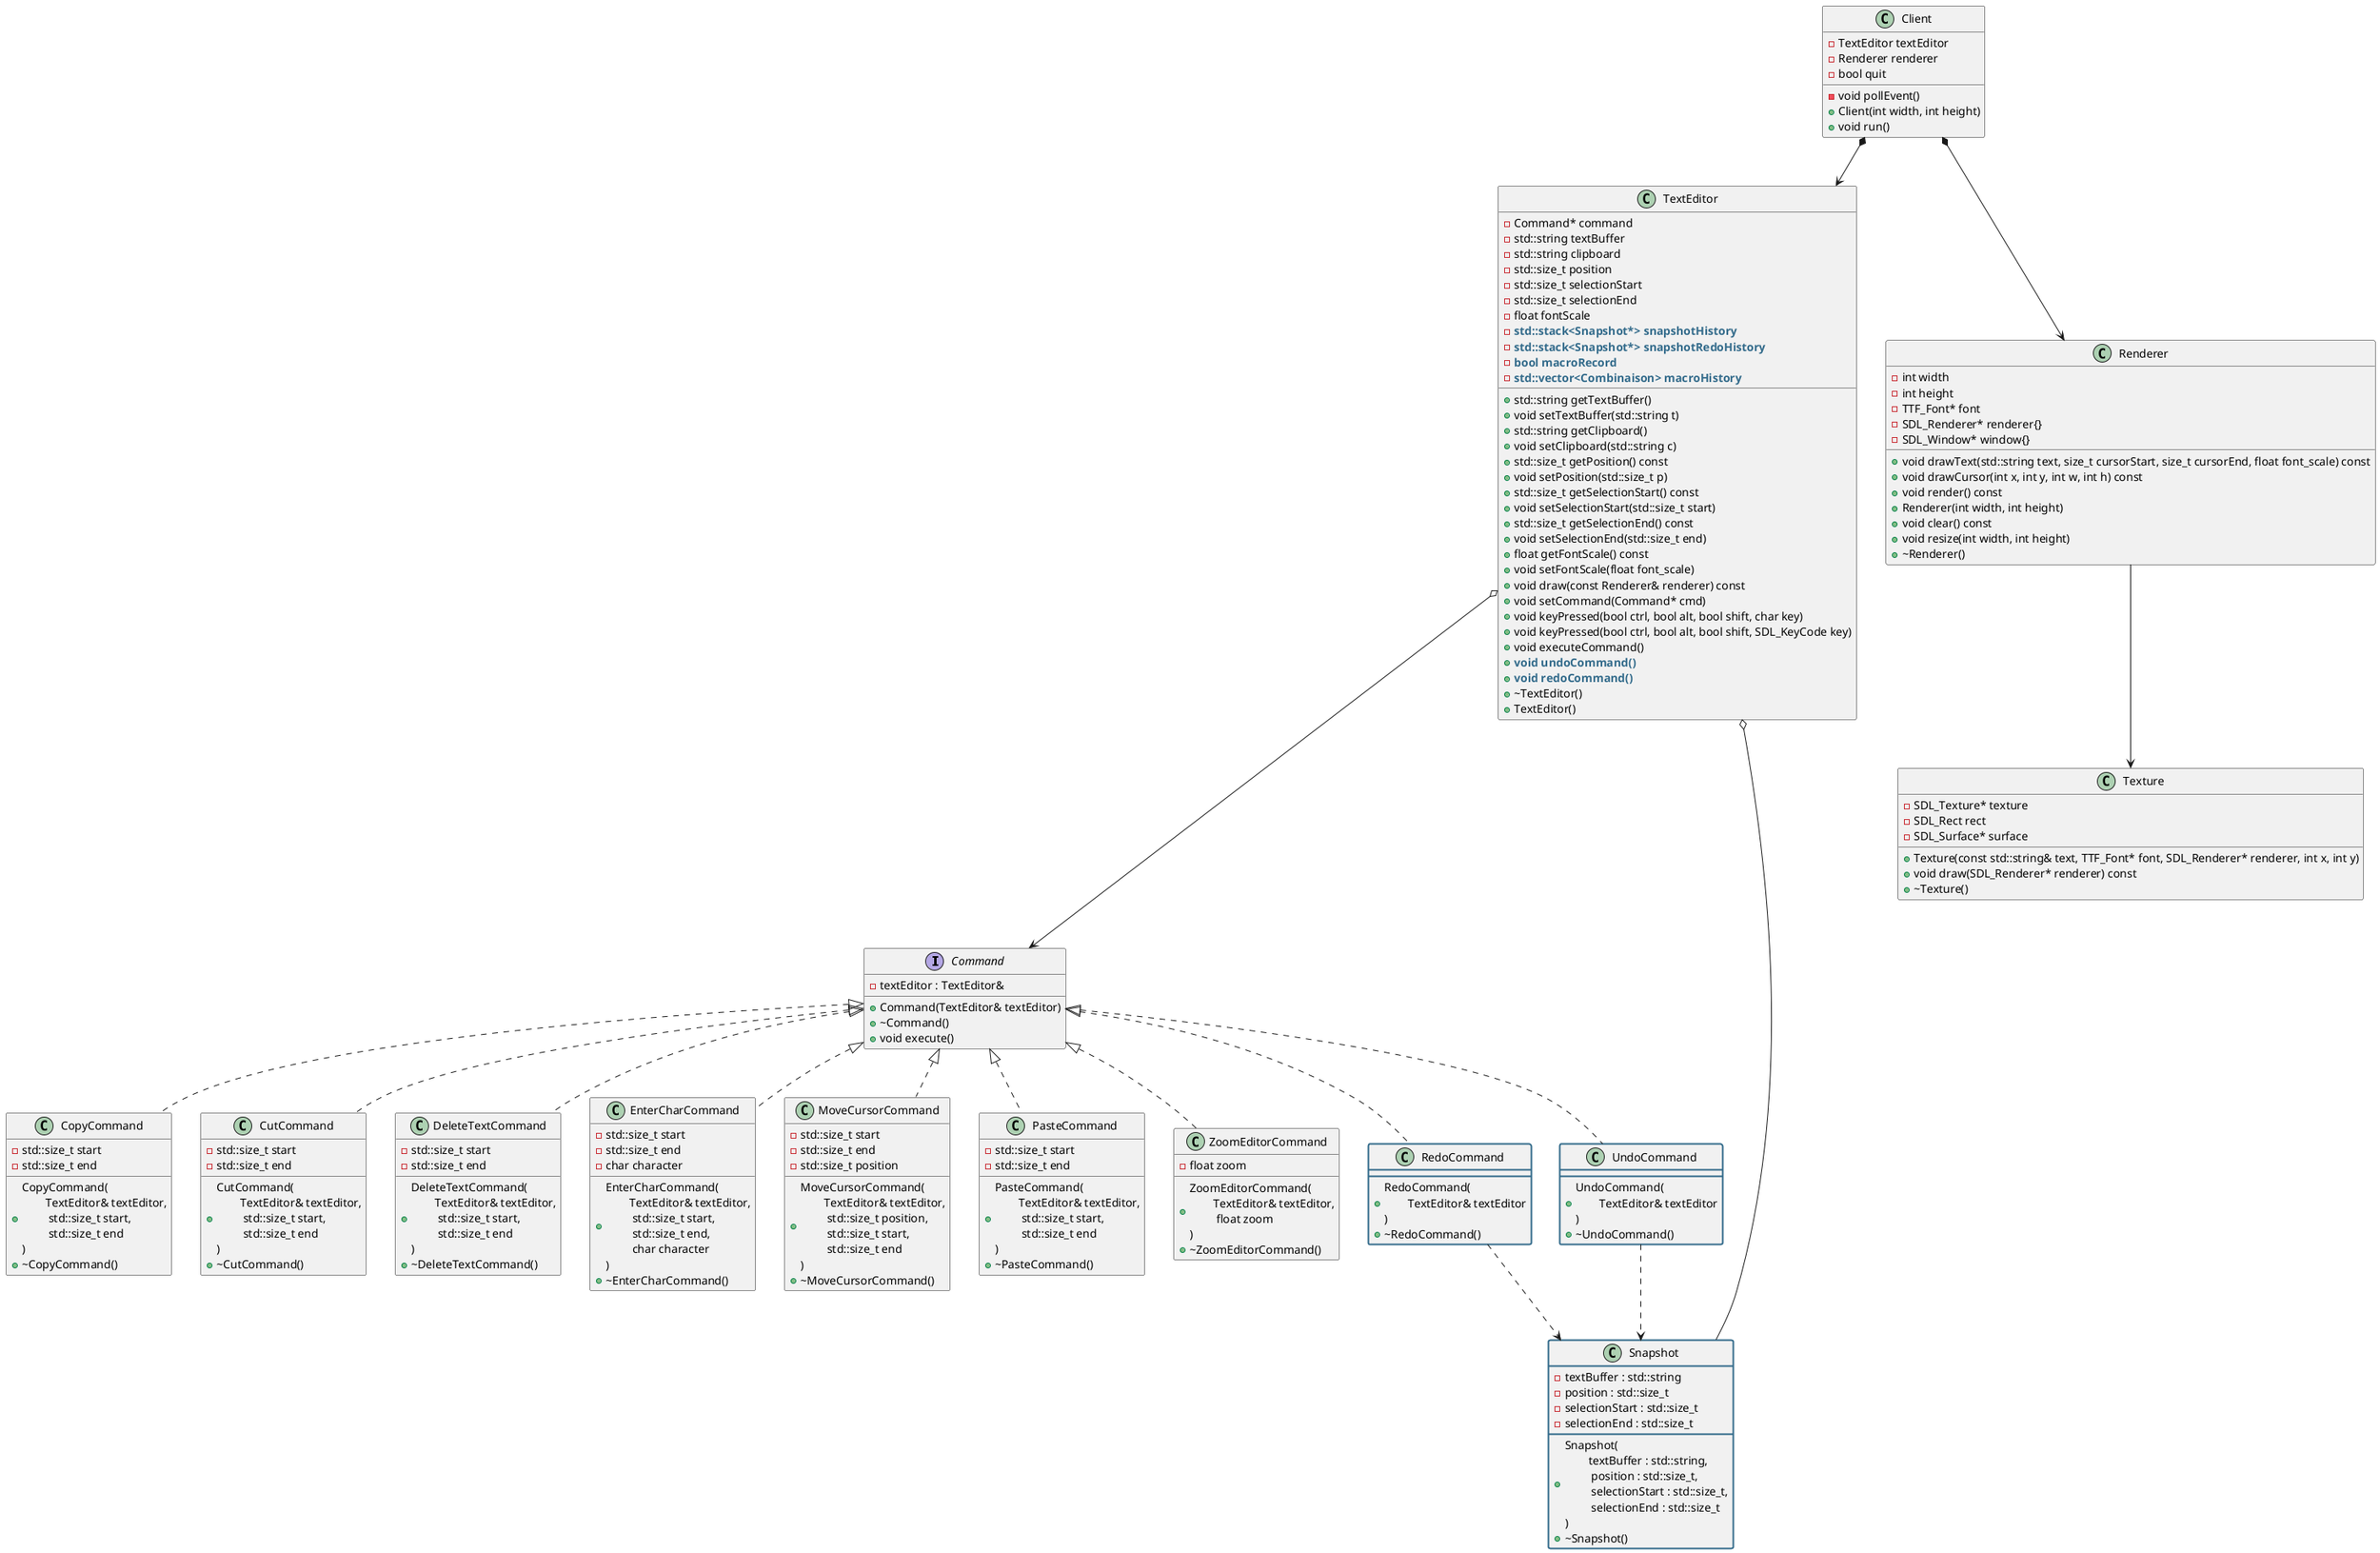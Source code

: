 @startuml
interface Command {
    - textEditor : TextEditor&
    + Command(TextEditor& textEditor)
    + ~Command()
    + void execute()
}

class CopyCommand {
    - std::size_t start
    - std::size_t end
    + CopyCommand(\n\tTextEditor& textEditor,\n\t std::size_t start,\n\t std::size_t end\n)
    + ~CopyCommand()
}

class CutCommand {
    - std::size_t start
    - std::size_t end
    + CutCommand(\n\tTextEditor& textEditor,\n\t std::size_t start,\n\t std::size_t end\n)
    + ~CutCommand()
}

class DeleteTextCommand {
    - std::size_t start
    - std::size_t end
    + DeleteTextCommand(\n\tTextEditor& textEditor,\n\t std::size_t start,\n\t std::size_t end\n)
    + ~DeleteTextCommand()
}

class EnterCharCommand {
    - std::size_t start
    - std::size_t end
    - char character
    + EnterCharCommand(\n\tTextEditor& textEditor,\n\t std::size_t start,\n\t std::size_t end,\n\t char character\n)
    + ~EnterCharCommand()
}

class MoveCursorCommand {
    - std::size_t start
    - std::size_t end
    - std::size_t position
    + MoveCursorCommand(\n\tTextEditor& textEditor,\n\t std::size_t position,\n\t std::size_t start,\n\t std::size_t end\n)
    + ~MoveCursorCommand()
}

class PasteCommand {
    - std::size_t start
    - std::size_t end
    + PasteCommand(\n\tTextEditor& textEditor,\n\t std::size_t start,\n\t std::size_t end\n)
    + ~PasteCommand()
}

class ZoomEditorCommand {
    - float zoom
    + ZoomEditorCommand(\n\tTextEditor& textEditor,\n\t float zoom\n)
    + ~ZoomEditorCommand()
}

class RedoCommand #line.bold:336B8B {
    + RedoCommand(\n\tTextEditor& textEditor\n)
    + ~RedoCommand()
}

class UndoCommand #line.bold:336B8B {
    + UndoCommand(\n\tTextEditor& textEditor\n)
    + ~UndoCommand()
}

class Snapshot #line.bold:336B8B {
    - textBuffer : std::string
    - position : std::size_t
    - selectionStart : std::size_t
    - selectionEnd : std::size_t
    + Snapshot(\n\ttextBuffer : std::string,\n\t position : std::size_t,\n\t selectionStart : std::size_t,\n\t selectionEnd : std::size_t\n)
    + ~Snapshot()
}

class TextEditor {
    - Command* command
    - std::string textBuffer
    - std::string clipboard
    - std::size_t position
    - std::size_t selectionStart
    - std::size_t selectionEnd
    - float fontScale
    - <b><color:336B8B>std::stack<Snapshot*> snapshotHistory</color></b>
    - <b><color:336B8B>std::stack<Snapshot*> snapshotRedoHistory</color></b>
    - <b><color:336B8B>bool macroRecord</color></b>
    - <b><color:336B8B>std::vector<Combinaison> macroHistory</color></b>
    + std::string getTextBuffer()
    + void setTextBuffer(std::string t)
    + std::string getClipboard()
    + void setClipboard(std::string c)
    + std::size_t getPosition() const
    + void setPosition(std::size_t p)
    + std::size_t getSelectionStart() const
    + void setSelectionStart(std::size_t start)
    + std::size_t getSelectionEnd() const
    + void setSelectionEnd(std::size_t end)
    + float getFontScale() const
    + void setFontScale(float font_scale)
    + void draw(const Renderer& renderer) const
    + void setCommand(Command* cmd)
    + void keyPressed(bool ctrl, bool alt, bool shift, char key)
    + void keyPressed(bool ctrl, bool alt, bool shift, SDL_KeyCode key)
    + void executeCommand()
    + <b><color:336B8B>void undoCommand()</color></b>
    + <b><color:336B8B>void redoCommand()</color></b>
    + ~TextEditor()
    + TextEditor()
}

class Client {
   - TextEditor textEditor
   - Renderer renderer
   - bool quit
   - void pollEvent()
   + Client(int width, int height)
   + void run()
}

class Renderer {
    - int width
    - int height
    - TTF_Font* font
    - SDL_Renderer* renderer{}
    - SDL_Window* window{}
    + void drawText(std::string text, size_t cursorStart, size_t cursorEnd, float font_scale) const
    + void drawCursor(int x, int y, int w, int h) const
    + void render() const
    + Renderer(int width, int height)
    + void clear() const
    + void resize(int width, int height)
    + ~Renderer()
}

class Texture {
    - SDL_Texture* texture
    - SDL_Rect rect
    - SDL_Surface* surface
    + Texture(const std::string& text, TTF_Font* font, SDL_Renderer* renderer, int x, int y)
    + void draw(SDL_Renderer* renderer) const
    + ~Texture()
}

Command <|.. MoveCursorCommand
Command <|.. EnterCharCommand
Command <|.. DeleteTextCommand
Command <|.. CopyCommand
Command <|.. PasteCommand
Command <|.. CutCommand
Command <|.. ZoomEditorCommand
Command <|.. RedoCommand
Command <|.. UndoCommand

Client *--> TextEditor
TextEditor o---> Command
Renderer --> Texture
Client *--> Renderer

TextEditor o-- Snapshot
UndoCommand ..> Snapshot
RedoCommand ..> Snapshot
@enduml